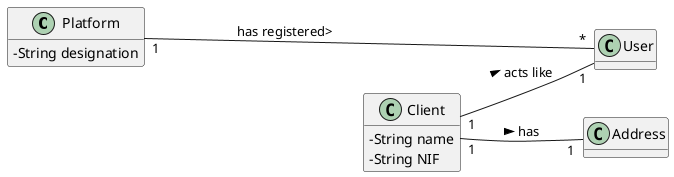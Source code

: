 @startuml
skinparam classAttributeIconSize 0
hide methods
left to right direction


class Platform {
  -String designation
}


class Client {
    -String name
    -String NIF
}





/'------------------------------------------------------------------------------------ '/


Platform "1" ---- "*" User: has registered>

Client "1" -- "1" User: acts like >
Client "1" -- "1" Address: has >



@enduml
